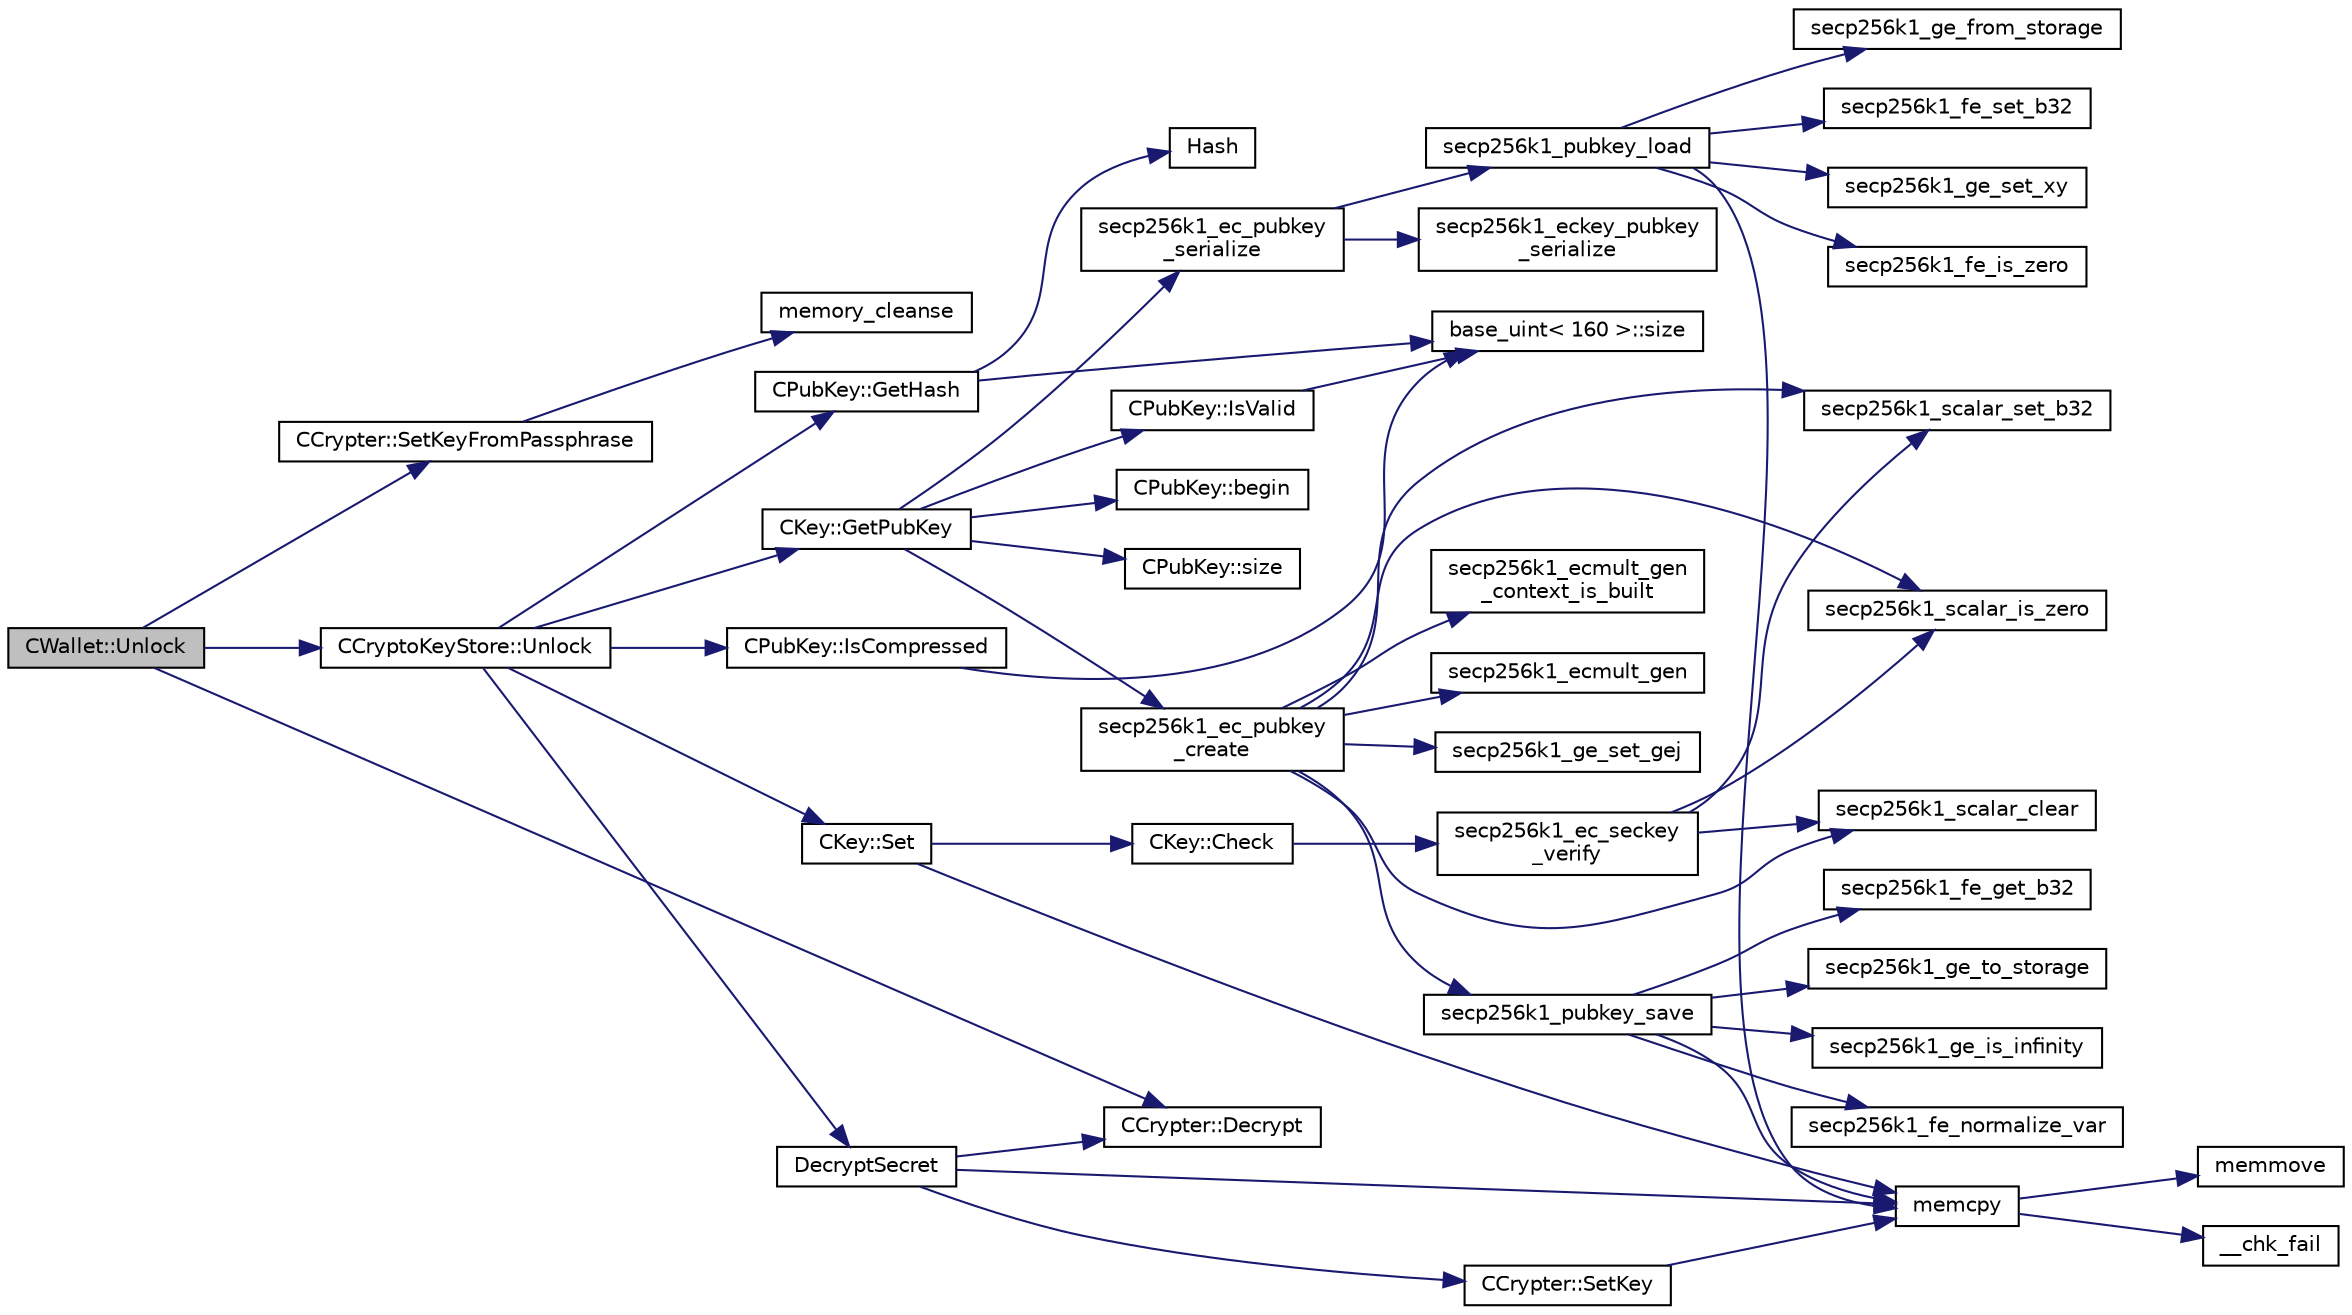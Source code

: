 digraph "CWallet::Unlock"
{
  edge [fontname="Helvetica",fontsize="10",labelfontname="Helvetica",labelfontsize="10"];
  node [fontname="Helvetica",fontsize="10",shape=record];
  rankdir="LR";
  Node3682 [label="CWallet::Unlock",height=0.2,width=0.4,color="black", fillcolor="grey75", style="filled", fontcolor="black"];
  Node3682 -> Node3683 [color="midnightblue",fontsize="10",style="solid",fontname="Helvetica"];
  Node3683 [label="CCrypter::SetKeyFromPassphrase",height=0.2,width=0.4,color="black", fillcolor="white", style="filled",URL="$d7/d89/class_c_crypter.html#a5368279e4a1549d3c1d15d8aa2179708"];
  Node3683 -> Node3684 [color="midnightblue",fontsize="10",style="solid",fontname="Helvetica"];
  Node3684 [label="memory_cleanse",height=0.2,width=0.4,color="black", fillcolor="white", style="filled",URL="$da/d37/cleanse_8cpp.html#a5a4afb85dd16ecc1f6019c782db78663"];
  Node3682 -> Node3685 [color="midnightblue",fontsize="10",style="solid",fontname="Helvetica"];
  Node3685 [label="CCrypter::Decrypt",height=0.2,width=0.4,color="black", fillcolor="white", style="filled",URL="$d7/d89/class_c_crypter.html#a4dbabed4975d4435d22c76deac43df7f"];
  Node3682 -> Node3686 [color="midnightblue",fontsize="10",style="solid",fontname="Helvetica"];
  Node3686 [label="CCryptoKeyStore::Unlock",height=0.2,width=0.4,color="black", fillcolor="white", style="filled",URL="$db/dad/class_c_crypto_key_store.html#a81bd70e18aa75f566526620a74f9cd88"];
  Node3686 -> Node3687 [color="midnightblue",fontsize="10",style="solid",fontname="Helvetica"];
  Node3687 [label="DecryptSecret",height=0.2,width=0.4,color="black", fillcolor="white", style="filled",URL="$d3/d05/crypter_8cpp.html#aded00aa7498a7485a00e77a20856b3e4"];
  Node3687 -> Node3688 [color="midnightblue",fontsize="10",style="solid",fontname="Helvetica"];
  Node3688 [label="memcpy",height=0.2,width=0.4,color="black", fillcolor="white", style="filled",URL="$d5/d9f/glibc__compat_8cpp.html#a0f46826ab0466591e136db24394923cf"];
  Node3688 -> Node3689 [color="midnightblue",fontsize="10",style="solid",fontname="Helvetica"];
  Node3689 [label="memmove",height=0.2,width=0.4,color="black", fillcolor="white", style="filled",URL="$d5/d9f/glibc__compat_8cpp.html#a9778d49e9029dd75bc53ecbbf9f5e9a1"];
  Node3688 -> Node3690 [color="midnightblue",fontsize="10",style="solid",fontname="Helvetica"];
  Node3690 [label="__chk_fail",height=0.2,width=0.4,color="black", fillcolor="white", style="filled",URL="$d5/d9f/glibc__compat_8cpp.html#a424ac71631da5ada2976630ff67051d1"];
  Node3687 -> Node3691 [color="midnightblue",fontsize="10",style="solid",fontname="Helvetica"];
  Node3691 [label="CCrypter::SetKey",height=0.2,width=0.4,color="black", fillcolor="white", style="filled",URL="$d7/d89/class_c_crypter.html#a0d948dd4796e2420e1dd9c1ddbf7974e"];
  Node3691 -> Node3688 [color="midnightblue",fontsize="10",style="solid",fontname="Helvetica"];
  Node3687 -> Node3685 [color="midnightblue",fontsize="10",style="solid",fontname="Helvetica"];
  Node3686 -> Node3692 [color="midnightblue",fontsize="10",style="solid",fontname="Helvetica"];
  Node3692 [label="CPubKey::GetHash",height=0.2,width=0.4,color="black", fillcolor="white", style="filled",URL="$da/d4e/class_c_pub_key.html#ab1aaa3f6085a3e9bc034d3e1269d870d"];
  Node3692 -> Node3693 [color="midnightblue",fontsize="10",style="solid",fontname="Helvetica"];
  Node3693 [label="Hash",height=0.2,width=0.4,color="black", fillcolor="white", style="filled",URL="$db/dfb/hash_8h.html#ab3f6c437460137530d86e09c2c102e99"];
  Node3692 -> Node3694 [color="midnightblue",fontsize="10",style="solid",fontname="Helvetica"];
  Node3694 [label="base_uint\< 160 \>::size",height=0.2,width=0.4,color="black", fillcolor="white", style="filled",URL="$da/df7/classbase__uint.html#a1f49b034e686269601ea89b0319b8004"];
  Node3686 -> Node3695 [color="midnightblue",fontsize="10",style="solid",fontname="Helvetica"];
  Node3695 [label="CKey::Set",height=0.2,width=0.4,color="black", fillcolor="white", style="filled",URL="$d2/d63/class_c_key.html#aaa13d5f08456bba094210c5eeabf64c8"];
  Node3695 -> Node3696 [color="midnightblue",fontsize="10",style="solid",fontname="Helvetica"];
  Node3696 [label="CKey::Check",height=0.2,width=0.4,color="black", fillcolor="white", style="filled",URL="$d2/d63/class_c_key.html#acec869bc75fa8f4d619ab025d367a97c"];
  Node3696 -> Node3697 [color="midnightblue",fontsize="10",style="solid",fontname="Helvetica"];
  Node3697 [label="secp256k1_ec_seckey\l_verify",height=0.2,width=0.4,color="black", fillcolor="white", style="filled",URL="$d7/dd3/secp256k1_8h.html#a366f922fc0c787351e82ff8e3a95f652",tooltip="Verify an ECDSA secret key. "];
  Node3697 -> Node3698 [color="midnightblue",fontsize="10",style="solid",fontname="Helvetica"];
  Node3698 [label="secp256k1_scalar_set_b32",height=0.2,width=0.4,color="black", fillcolor="white", style="filled",URL="$db/d94/scalar_8h.html#a25cc2d45ae1d1765d07c3313cdf46fa0",tooltip="Set a scalar from a big endian byte array. "];
  Node3697 -> Node3699 [color="midnightblue",fontsize="10",style="solid",fontname="Helvetica"];
  Node3699 [label="secp256k1_scalar_is_zero",height=0.2,width=0.4,color="black", fillcolor="white", style="filled",URL="$db/d94/scalar_8h.html#a3f0ac84fe49a1c1f51212582a2c149d4",tooltip="Check whether a scalar equals zero. "];
  Node3697 -> Node3700 [color="midnightblue",fontsize="10",style="solid",fontname="Helvetica"];
  Node3700 [label="secp256k1_scalar_clear",height=0.2,width=0.4,color="black", fillcolor="white", style="filled",URL="$db/d94/scalar_8h.html#ad8fb9bc2a828903963bf37806d8edd11",tooltip="Clear a scalar to prevent the leak of sensitive data. "];
  Node3695 -> Node3688 [color="midnightblue",fontsize="10",style="solid",fontname="Helvetica"];
  Node3686 -> Node3701 [color="midnightblue",fontsize="10",style="solid",fontname="Helvetica"];
  Node3701 [label="CPubKey::IsCompressed",height=0.2,width=0.4,color="black", fillcolor="white", style="filled",URL="$da/d4e/class_c_pub_key.html#a25f8b70340ad20ddab0f80ec4cee9396"];
  Node3701 -> Node3694 [color="midnightblue",fontsize="10",style="solid",fontname="Helvetica"];
  Node3686 -> Node3702 [color="midnightblue",fontsize="10",style="solid",fontname="Helvetica"];
  Node3702 [label="CKey::GetPubKey",height=0.2,width=0.4,color="black", fillcolor="white", style="filled",URL="$d2/d63/class_c_key.html#aa1085c59603a62db6ec776300f250337"];
  Node3702 -> Node3703 [color="midnightblue",fontsize="10",style="solid",fontname="Helvetica"];
  Node3703 [label="secp256k1_ec_pubkey\l_create",height=0.2,width=0.4,color="black", fillcolor="white", style="filled",URL="$d7/dd3/secp256k1_8h.html#a7438071aa8a6dc4697abe4f4659f2161",tooltip="Compute the public key for a secret key. "];
  Node3703 -> Node3704 [color="midnightblue",fontsize="10",style="solid",fontname="Helvetica"];
  Node3704 [label="secp256k1_ecmult_gen\l_context_is_built",height=0.2,width=0.4,color="black", fillcolor="white", style="filled",URL="$d6/d76/ecmult__gen_8h.html#a9a40662d6ed2cbab43dbddc25f570f97"];
  Node3703 -> Node3698 [color="midnightblue",fontsize="10",style="solid",fontname="Helvetica"];
  Node3703 -> Node3699 [color="midnightblue",fontsize="10",style="solid",fontname="Helvetica"];
  Node3703 -> Node3705 [color="midnightblue",fontsize="10",style="solid",fontname="Helvetica"];
  Node3705 [label="secp256k1_ecmult_gen",height=0.2,width=0.4,color="black", fillcolor="white", style="filled",URL="$d6/d76/ecmult__gen_8h.html#a5ed744c720cbb0a397c8d4c42c637f24",tooltip="Multiply with the generator: R = a*G. "];
  Node3703 -> Node3706 [color="midnightblue",fontsize="10",style="solid",fontname="Helvetica"];
  Node3706 [label="secp256k1_ge_set_gej",height=0.2,width=0.4,color="black", fillcolor="white", style="filled",URL="$d9/dd1/group_8h.html#aa511eebf8cd7419763f06555ed4fb62d",tooltip="Set a group element equal to another which is given in jacobian coordinates. "];
  Node3703 -> Node3707 [color="midnightblue",fontsize="10",style="solid",fontname="Helvetica"];
  Node3707 [label="secp256k1_pubkey_save",height=0.2,width=0.4,color="black", fillcolor="white", style="filled",URL="$d1/d8c/secp256k1_8c.html#aa061c9c5c861017bef990e5c4653e0f4"];
  Node3707 -> Node3708 [color="midnightblue",fontsize="10",style="solid",fontname="Helvetica"];
  Node3708 [label="secp256k1_ge_to_storage",height=0.2,width=0.4,color="black", fillcolor="white", style="filled",URL="$d9/dd1/group_8h.html#ad6499ae629f998e50d8614869ee3c67f",tooltip="Convert a group element to the storage type. "];
  Node3707 -> Node3688 [color="midnightblue",fontsize="10",style="solid",fontname="Helvetica"];
  Node3707 -> Node3709 [color="midnightblue",fontsize="10",style="solid",fontname="Helvetica"];
  Node3709 [label="secp256k1_ge_is_infinity",height=0.2,width=0.4,color="black", fillcolor="white", style="filled",URL="$d9/dd1/group_8h.html#ac83592db46af97faf7ba9b9a39a1f6ff",tooltip="Check whether a group element is the point at infinity. "];
  Node3707 -> Node3710 [color="midnightblue",fontsize="10",style="solid",fontname="Helvetica"];
  Node3710 [label="secp256k1_fe_normalize_var",height=0.2,width=0.4,color="black", fillcolor="white", style="filled",URL="$d5/d5a/field_8h.html#a2d45c987537eadb2923c93aa3af9db71",tooltip="Normalize a field element, without constant-time guarantee. "];
  Node3707 -> Node3711 [color="midnightblue",fontsize="10",style="solid",fontname="Helvetica"];
  Node3711 [label="secp256k1_fe_get_b32",height=0.2,width=0.4,color="black", fillcolor="white", style="filled",URL="$d5/d5a/field_8h.html#abb1017649be14b9ac1823be3c573e542",tooltip="Convert a field element to a 32-byte big endian value. "];
  Node3703 -> Node3700 [color="midnightblue",fontsize="10",style="solid",fontname="Helvetica"];
  Node3702 -> Node3712 [color="midnightblue",fontsize="10",style="solid",fontname="Helvetica"];
  Node3712 [label="secp256k1_ec_pubkey\l_serialize",height=0.2,width=0.4,color="black", fillcolor="white", style="filled",URL="$d7/dd3/secp256k1_8h.html#a34977bf00322e510e881160c421836d7",tooltip="Serialize a pubkey object into a serialized byte sequence. "];
  Node3712 -> Node3713 [color="midnightblue",fontsize="10",style="solid",fontname="Helvetica"];
  Node3713 [label="secp256k1_pubkey_load",height=0.2,width=0.4,color="black", fillcolor="white", style="filled",URL="$d1/d8c/secp256k1_8c.html#a9966ec041e71010d1593ae2211ffb843"];
  Node3713 -> Node3688 [color="midnightblue",fontsize="10",style="solid",fontname="Helvetica"];
  Node3713 -> Node3714 [color="midnightblue",fontsize="10",style="solid",fontname="Helvetica"];
  Node3714 [label="secp256k1_ge_from_storage",height=0.2,width=0.4,color="black", fillcolor="white", style="filled",URL="$d9/dd1/group_8h.html#a8c1e7f328284d9ba56404bb8d99bf765",tooltip="Convert a group element back from the storage type. "];
  Node3713 -> Node3715 [color="midnightblue",fontsize="10",style="solid",fontname="Helvetica"];
  Node3715 [label="secp256k1_fe_set_b32",height=0.2,width=0.4,color="black", fillcolor="white", style="filled",URL="$d5/d5a/field_8h.html#a5c86a65052e3b135919c00fe2233a43d",tooltip="Set a field element equal to 32-byte big endian value. "];
  Node3713 -> Node3716 [color="midnightblue",fontsize="10",style="solid",fontname="Helvetica"];
  Node3716 [label="secp256k1_ge_set_xy",height=0.2,width=0.4,color="black", fillcolor="white", style="filled",URL="$d9/dd1/group_8h.html#a34ab3d1a9a0a7ff0ed1cedff9db5f73c",tooltip="Set a group element equal to the point with given X and Y coordinates. "];
  Node3713 -> Node3717 [color="midnightblue",fontsize="10",style="solid",fontname="Helvetica"];
  Node3717 [label="secp256k1_fe_is_zero",height=0.2,width=0.4,color="black", fillcolor="white", style="filled",URL="$d5/d5a/field_8h.html#a619ec4805df6cc54d70e6682ceebd098",tooltip="Verify whether a field element is zero. "];
  Node3712 -> Node3718 [color="midnightblue",fontsize="10",style="solid",fontname="Helvetica"];
  Node3718 [label="secp256k1_eckey_pubkey\l_serialize",height=0.2,width=0.4,color="black", fillcolor="white", style="filled",URL="$da/dff/eckey_8h.html#ae1f52342d70928f16c8e606da59e6aa6"];
  Node3702 -> Node3719 [color="midnightblue",fontsize="10",style="solid",fontname="Helvetica"];
  Node3719 [label="CPubKey::begin",height=0.2,width=0.4,color="black", fillcolor="white", style="filled",URL="$da/d4e/class_c_pub_key.html#a859ab9909d68092d6d4fc739237ab358"];
  Node3702 -> Node3720 [color="midnightblue",fontsize="10",style="solid",fontname="Helvetica"];
  Node3720 [label="CPubKey::size",height=0.2,width=0.4,color="black", fillcolor="white", style="filled",URL="$da/d4e/class_c_pub_key.html#a6bb28fcf0a5f799c69f5b7269363b309"];
  Node3702 -> Node3721 [color="midnightblue",fontsize="10",style="solid",fontname="Helvetica"];
  Node3721 [label="CPubKey::IsValid",height=0.2,width=0.4,color="black", fillcolor="white", style="filled",URL="$da/d4e/class_c_pub_key.html#a4fa94293cf8577fd039b9a133f6c7f30"];
  Node3721 -> Node3694 [color="midnightblue",fontsize="10",style="solid",fontname="Helvetica"];
}

